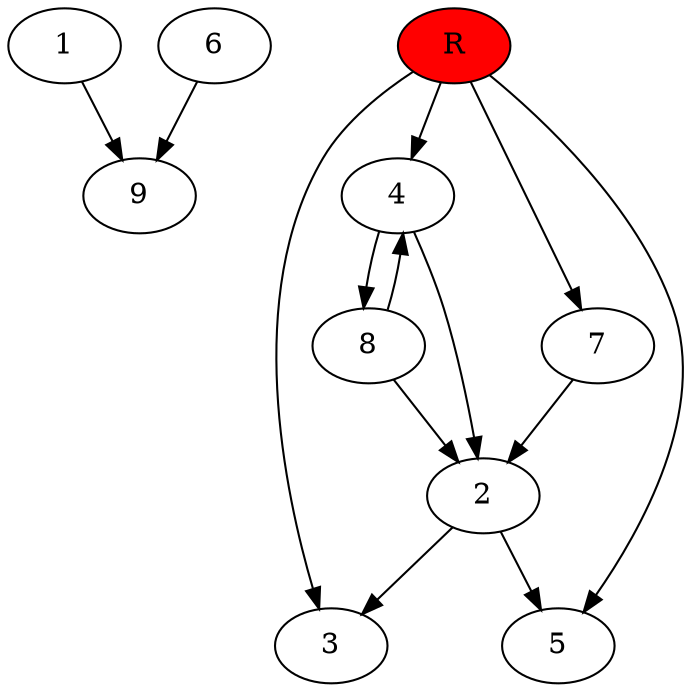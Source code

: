 digraph prb40840 {
	1
	2
	3
	4
	5
	6
	7
	8
	R [fillcolor="#ff0000" style=filled]
	1 -> 9
	2 -> 3
	2 -> 5
	4 -> 2
	4 -> 8
	6 -> 9
	7 -> 2
	8 -> 2
	8 -> 4
	R -> 3
	R -> 4
	R -> 5
	R -> 7
}
